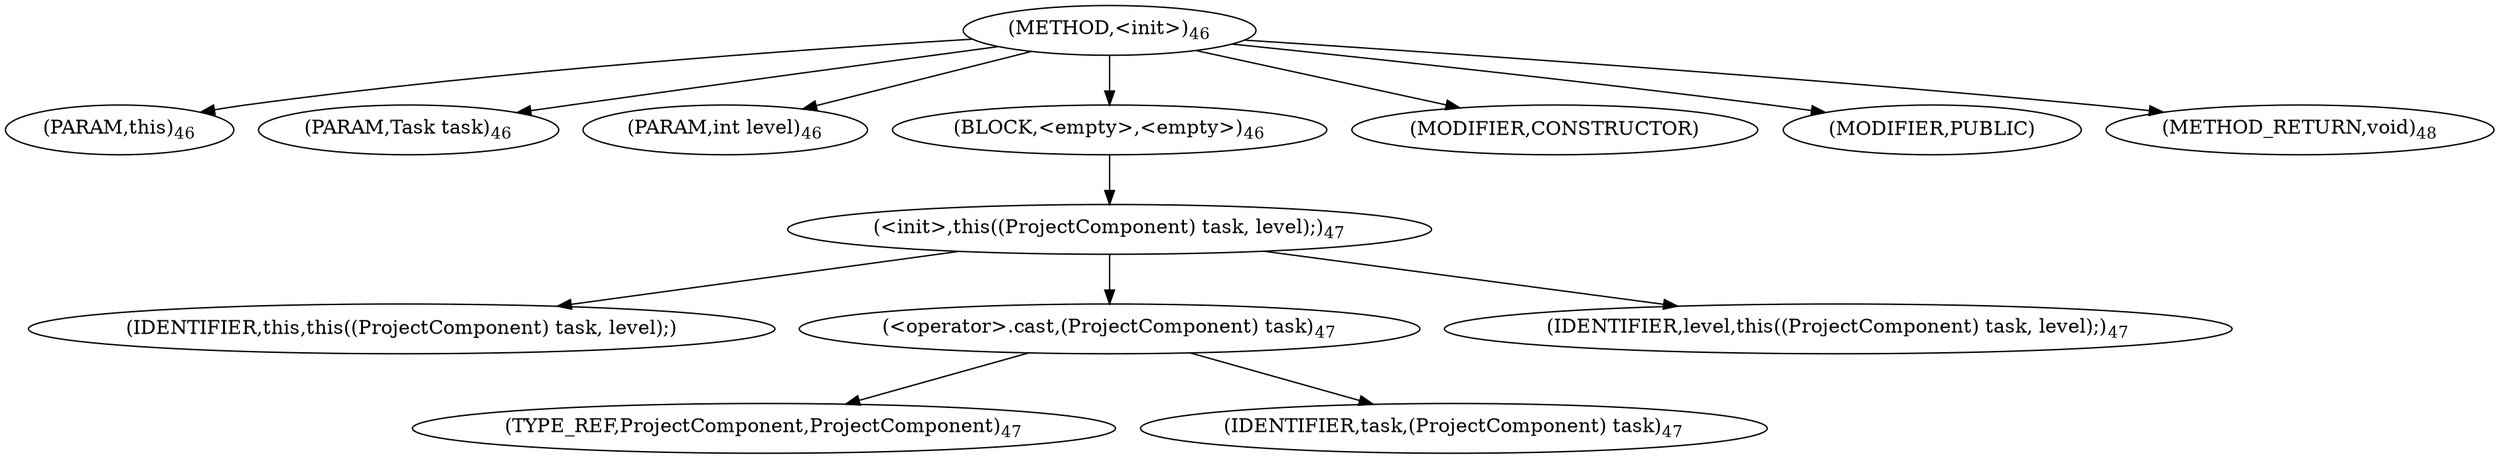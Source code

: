 digraph "&lt;init&gt;" {  
"20" [label = <(METHOD,&lt;init&gt;)<SUB>46</SUB>> ]
"4" [label = <(PARAM,this)<SUB>46</SUB>> ]
"21" [label = <(PARAM,Task task)<SUB>46</SUB>> ]
"22" [label = <(PARAM,int level)<SUB>46</SUB>> ]
"23" [label = <(BLOCK,&lt;empty&gt;,&lt;empty&gt;)<SUB>46</SUB>> ]
"24" [label = <(&lt;init&gt;,this((ProjectComponent) task, level);)<SUB>47</SUB>> ]
"3" [label = <(IDENTIFIER,this,this((ProjectComponent) task, level);)> ]
"25" [label = <(&lt;operator&gt;.cast,(ProjectComponent) task)<SUB>47</SUB>> ]
"26" [label = <(TYPE_REF,ProjectComponent,ProjectComponent)<SUB>47</SUB>> ]
"27" [label = <(IDENTIFIER,task,(ProjectComponent) task)<SUB>47</SUB>> ]
"28" [label = <(IDENTIFIER,level,this((ProjectComponent) task, level);)<SUB>47</SUB>> ]
"29" [label = <(MODIFIER,CONSTRUCTOR)> ]
"30" [label = <(MODIFIER,PUBLIC)> ]
"31" [label = <(METHOD_RETURN,void)<SUB>48</SUB>> ]
  "20" -> "4" 
  "20" -> "21" 
  "20" -> "22" 
  "20" -> "23" 
  "20" -> "29" 
  "20" -> "30" 
  "20" -> "31" 
  "23" -> "24" 
  "24" -> "3" 
  "24" -> "25" 
  "24" -> "28" 
  "25" -> "26" 
  "25" -> "27" 
}
